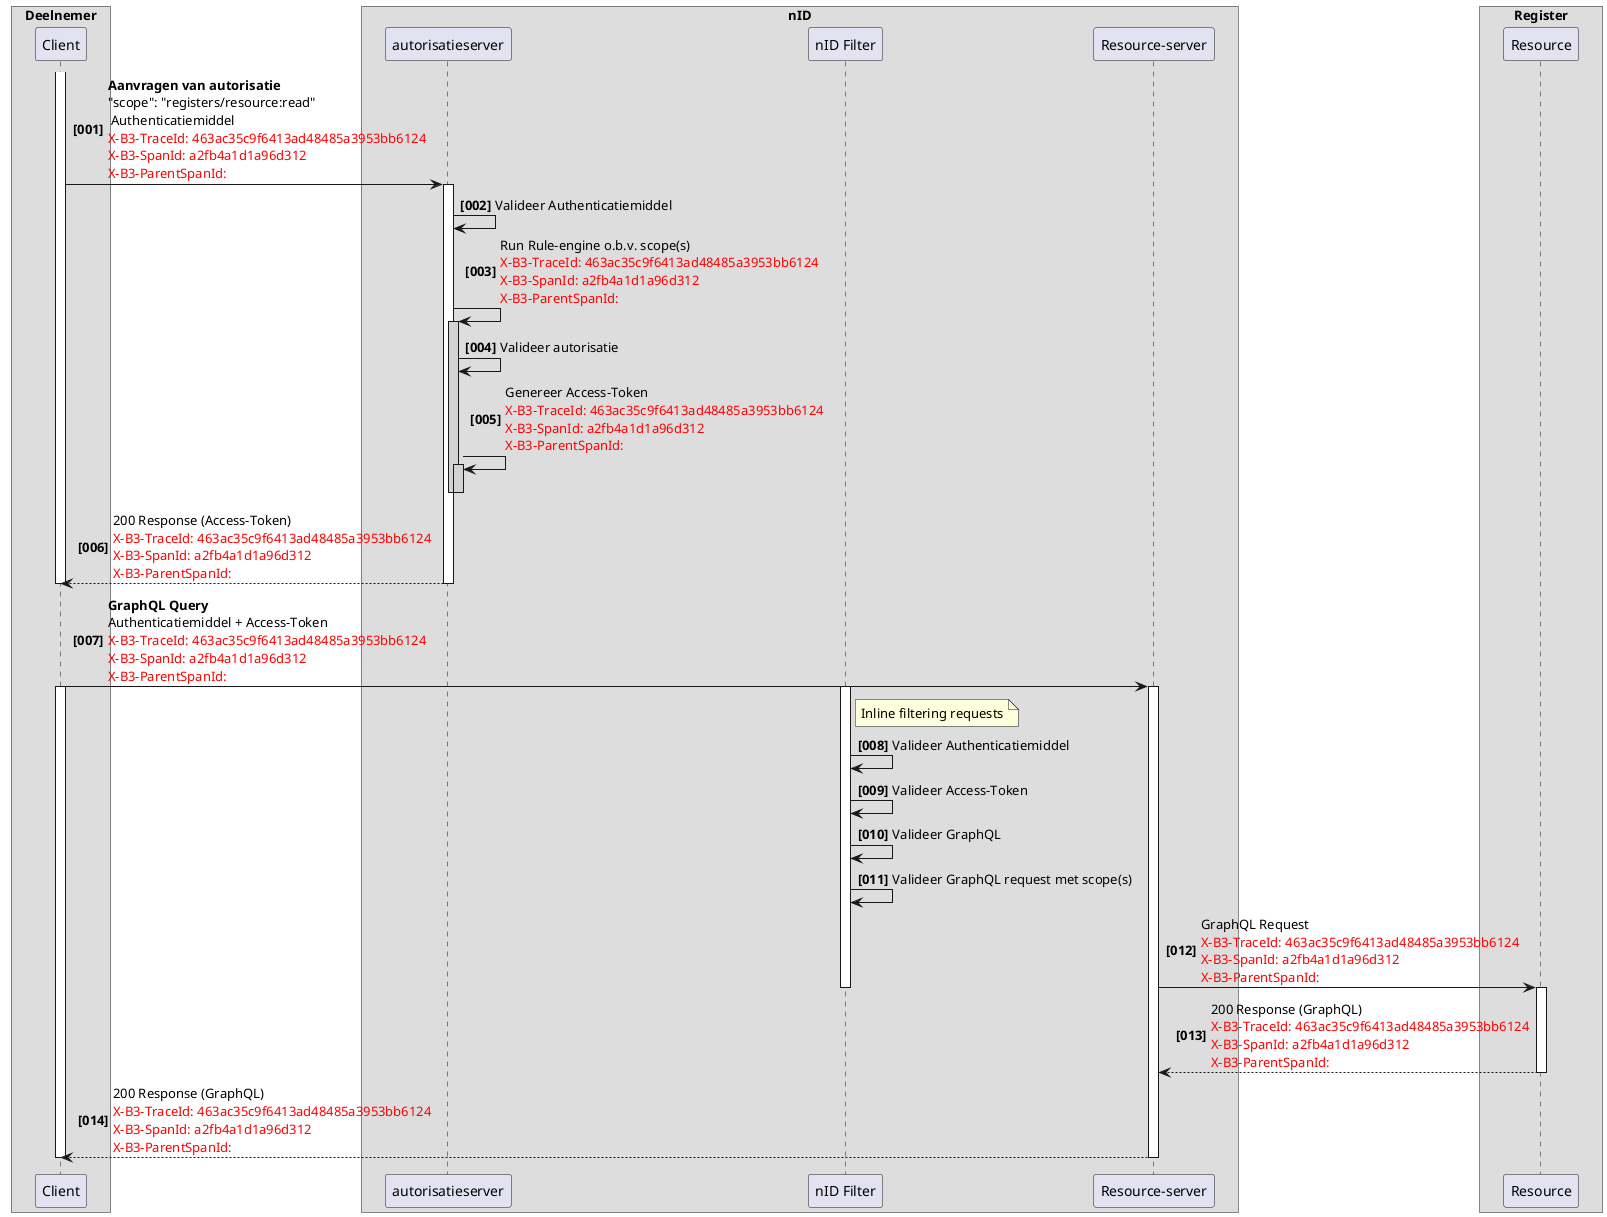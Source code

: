 @startuml rfc0019-01-voorbeeldflow
' !pragma teoz true

skinparam ParticipantPadding 20
skinparam BoxPadding 10

box "Deelnemer"
    participant "Client" as Client
end box

box "nID"
    participant "autorisatieserver" as AuthzServer
    participant "nID Filter" as Filter
    participant "Resource-server" as nIDResourceServer
end box

box "Register"
    participant "Resource" as BEMRegister
end box

autonumber "<b>[000]"
activate Client
    Client -> AuthzServer: **Aanvragen van autorisatie**\n"scope": "registers/resource:read"\n Authenticatiemiddel\n<font color=red>X-B3-TraceId: 463ac35c9f6413ad48485a3953bb6124\n<font color=red>X-B3-SpanId: a2fb4a1d1a96d312\n<font color=red>X-B3-ParentSpanId:
    activate AuthzServer
        AuthzServer -> AuthzServer: Valideer Authenticatiemiddel
        AuthzServer -> AuthzServer: Run Rule-engine o.b.v. scope(s)\n<font color=red>X-B3-TraceId: 463ac35c9f6413ad48485a3953bb6124\n<font color=red>X-B3-SpanId: a2fb4a1d1a96d312\n<font color=red>X-B3-ParentSpanId:
        activate AuthzServer #LightGray
            AuthzServer -> AuthzServer: Valideer autorisatie
            AuthzServer -> AuthzServer: Genereer Access-Token\n<font color=red>X-B3-TraceId: 463ac35c9f6413ad48485a3953bb6124\n<font color=red>X-B3-SpanId: a2fb4a1d1a96d312\n<font color=red>X-B3-ParentSpanId:
            activate AuthzServer #LightGray
            deactivate AuthzServer
        deactivate AuthzServer
        AuthzServer --> Client --: 200 Response (Access-Token)\n<font color=red>X-B3-TraceId: 463ac35c9f6413ad48485a3953bb6124\n<font color=red>X-B3-SpanId: a2fb4a1d1a96d312\n<font color=red>X-B3-ParentSpanId:
    deactivate AuthzServer
deactivate Client

Client -> nIDResourceServer: **GraphQL Query**\nAuthenticatiemiddel + Access-Token\n<font color=red>X-B3-TraceId: 463ac35c9f6413ad48485a3953bb6124\n<font color=red>X-B3-SpanId: a2fb4a1d1a96d312\n<font color=red>X-B3-ParentSpanId:
activate nIDResourceServer
activate Filter
note right of Filter: Inline filtering requests
activate Client
Filter -> Filter: Valideer Authenticatiemiddel
Filter -> Filter: Valideer Access-Token
Filter -> Filter: Valideer GraphQL
Filter -> Filter: Valideer GraphQL request met scope(s)

nIDResourceServer -> BEMRegister: GraphQL Request\n<font color=red>X-B3-TraceId: 463ac35c9f6413ad48485a3953bb6124\n<font color=red>X-B3-SpanId: a2fb4a1d1a96d312\n<font color=red>X-B3-ParentSpanId:
deactivate Filter
activate BEMRegister

BEMRegister --> nIDResourceServer: 200 Response (GraphQL)\n<font color=red>X-B3-TraceId: 463ac35c9f6413ad48485a3953bb6124\n<font color=red>X-B3-SpanId: a2fb4a1d1a96d312\n<font color=red>X-B3-ParentSpanId:
deactivate BEMRegister

nIDResourceServer --> Client: 200 Response (GraphQL)\n<font color=red>X-B3-TraceId: 463ac35c9f6413ad48485a3953bb6124\n<font color=red>X-B3-SpanId: a2fb4a1d1a96d312\n<font color=red>X-B3-ParentSpanId:
deactivate nIDResourceServer

deactivate Client
@enduml
